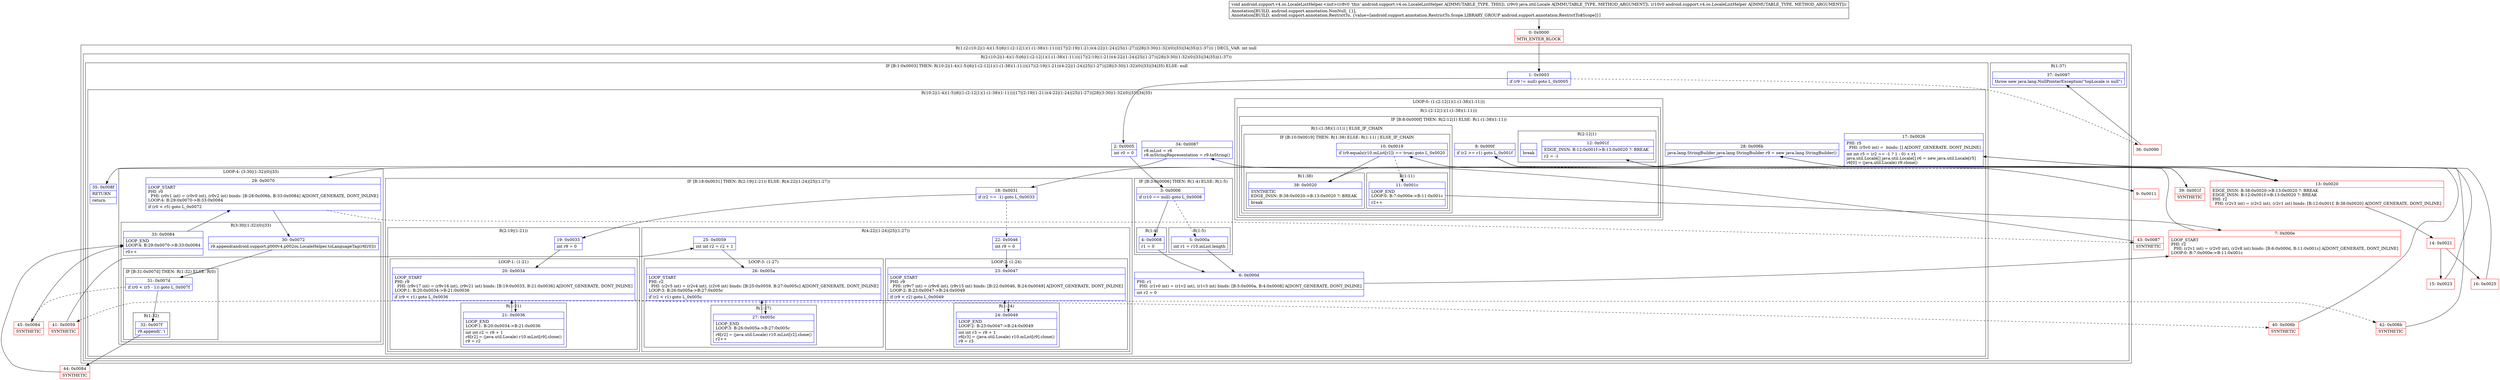 digraph "CFG forandroid.support.v4.os.LocaleListHelper.\<init\>(Ljava\/util\/Locale;Landroid\/support\/v4\/os\/LocaleListHelper;)V" {
subgraph cluster_Region_605170942 {
label = "R(1:(2:(10:2|(1:4)(1:5)|6|(1:(2:12|1)(1:(1:38)(1:11)))|17|(2:19|(1:21))(4:22|(1:24)|25|(1:27))|28|(3:30|(1:32)(0)|33)|34|35)|(1:37))) | DECL_VAR: int null\l";
node [shape=record,color=blue];
subgraph cluster_Region_1742351309 {
label = "R(2:(10:2|(1:4)(1:5)|6|(1:(2:12|1)(1:(1:38)(1:11)))|17|(2:19|(1:21))(4:22|(1:24)|25|(1:27))|28|(3:30|(1:32)(0)|33)|34|35)|(1:37))";
node [shape=record,color=blue];
subgraph cluster_IfRegion_316514238 {
label = "IF [B:1:0x0003] THEN: R(10:2|(1:4)(1:5)|6|(1:(2:12|1)(1:(1:38)(1:11)))|17|(2:19|(1:21))(4:22|(1:24)|25|(1:27))|28|(3:30|(1:32)(0)|33)|34|35) ELSE: null";
node [shape=record,color=blue];
Node_1 [shape=record,label="{1\:\ 0x0003|if (r9 != null) goto L_0x0005\l}"];
subgraph cluster_Region_1356959088 {
label = "R(10:2|(1:4)(1:5)|6|(1:(2:12|1)(1:(1:38)(1:11)))|17|(2:19|(1:21))(4:22|(1:24)|25|(1:27))|28|(3:30|(1:32)(0)|33)|34|35)";
node [shape=record,color=blue];
Node_2 [shape=record,label="{2\:\ 0x0005|int r0 = 0\l}"];
subgraph cluster_IfRegion_1892847631 {
label = "IF [B:3:0x0006] THEN: R(1:4) ELSE: R(1:5)";
node [shape=record,color=blue];
Node_3 [shape=record,label="{3\:\ 0x0006|if (r10 == null) goto L_0x0008\l}"];
subgraph cluster_Region_1610878713 {
label = "R(1:4)";
node [shape=record,color=blue];
Node_4 [shape=record,label="{4\:\ 0x0008|r1 = 0\l}"];
}
subgraph cluster_Region_1266869206 {
label = "R(1:5)";
node [shape=record,color=blue];
Node_5 [shape=record,label="{5\:\ 0x000a|int r1 = r10.mList.length\l}"];
}
}
Node_6 [shape=record,label="{6\:\ 0x000d|PHI: r1 \l  PHI: (r1v0 int) = (r1v2 int), (r1v3 int) binds: [B:5:0x000a, B:4:0x0008] A[DONT_GENERATE, DONT_INLINE]\l|int r2 = 0\l}"];
subgraph cluster_LoopRegion_1167206199 {
label = "LOOP:0: (1:(2:12|1)(1:(1:38)(1:11)))";
node [shape=record,color=blue];
subgraph cluster_Region_1939929099 {
label = "R(1:(2:12|1)(1:(1:38)(1:11)))";
node [shape=record,color=blue];
subgraph cluster_IfRegion_684431022 {
label = "IF [B:8:0x000f] THEN: R(2:12|1) ELSE: R(1:(1:38)(1:11))";
node [shape=record,color=blue];
Node_8 [shape=record,label="{8\:\ 0x000f|if (r2 \>= r1) goto L_0x001f\l}"];
subgraph cluster_Region_1079625486 {
label = "R(2:12|1)";
node [shape=record,color=blue];
Node_12 [shape=record,label="{12\:\ 0x001f|EDGE_INSN: B:12:0x001f\-\>B:13:0x0020 ?: BREAK  \l|r2 = \-1\l}"];
Node_InsnContainer_226408878 [shape=record,label="{|break\l}"];
}
subgraph cluster_Region_1766331110 {
label = "R(1:(1:38)(1:11)) | ELSE_IF_CHAIN\l";
node [shape=record,color=blue];
subgraph cluster_IfRegion_1761097352 {
label = "IF [B:10:0x0019] THEN: R(1:38) ELSE: R(1:11) | ELSE_IF_CHAIN\l";
node [shape=record,color=blue];
Node_10 [shape=record,label="{10\:\ 0x0019|if (r9.equals(r10.mList[r2]) == true) goto L_0x0020\l}"];
subgraph cluster_Region_1035418471 {
label = "R(1:38)";
node [shape=record,color=blue];
Node_38 [shape=record,label="{38\:\ 0x0020|SYNTHETIC\lEDGE_INSN: B:38:0x0020\-\>B:13:0x0020 ?: BREAK  \l|break\l}"];
}
subgraph cluster_Region_1946896298 {
label = "R(1:11)";
node [shape=record,color=blue];
Node_11 [shape=record,label="{11\:\ 0x001c|LOOP_END\lLOOP:0: B:7:0x000e\-\>B:11:0x001c\l|r2++\l}"];
}
}
}
}
}
}
Node_17 [shape=record,label="{17\:\ 0x0026|PHI: r5 \l  PHI: (r5v0 int) =  binds: [] A[DONT_GENERATE, DONT_INLINE]\l|int int r5 = (r2 == \-1 ? 1 : 0) + r1\ljava.util.Locale[] java.util.Locale[] r6 = new java.util.Locale[r5]\lr6[0] = (java.util.Locale) r9.clone()\l}"];
subgraph cluster_IfRegion_1721236782 {
label = "IF [B:18:0x0031] THEN: R(2:19|(1:21)) ELSE: R(4:22|(1:24)|25|(1:27))";
node [shape=record,color=blue];
Node_18 [shape=record,label="{18\:\ 0x0031|if (r2 == \-1) goto L_0x0033\l}"];
subgraph cluster_Region_170813178 {
label = "R(2:19|(1:21))";
node [shape=record,color=blue];
Node_19 [shape=record,label="{19\:\ 0x0033|int r9 = 0\l}"];
subgraph cluster_LoopRegion_314675670 {
label = "LOOP:1: (1:21)";
node [shape=record,color=blue];
Node_20 [shape=record,label="{20\:\ 0x0034|LOOP_START\lPHI: r9 \l  PHI: (r9v17 int) = (r9v16 int), (r9v21 int) binds: [B:19:0x0033, B:21:0x0036] A[DONT_GENERATE, DONT_INLINE]\lLOOP:1: B:20:0x0034\-\>B:21:0x0036\l|if (r9 \< r1) goto L_0x0036\l}"];
subgraph cluster_Region_1288150393 {
label = "R(1:21)";
node [shape=record,color=blue];
Node_21 [shape=record,label="{21\:\ 0x0036|LOOP_END\lLOOP:1: B:20:0x0034\-\>B:21:0x0036\l|int int r2 = r9 + 1\lr6[r2] = (java.util.Locale) r10.mList[r9].clone()\lr9 = r2\l}"];
}
}
}
subgraph cluster_Region_1015369992 {
label = "R(4:22|(1:24)|25|(1:27))";
node [shape=record,color=blue];
Node_22 [shape=record,label="{22\:\ 0x0046|int r9 = 0\l}"];
subgraph cluster_LoopRegion_1208991809 {
label = "LOOP:2: (1:24)";
node [shape=record,color=blue];
Node_23 [shape=record,label="{23\:\ 0x0047|LOOP_START\lPHI: r9 \l  PHI: (r9v7 int) = (r9v6 int), (r9v15 int) binds: [B:22:0x0046, B:24:0x0049] A[DONT_GENERATE, DONT_INLINE]\lLOOP:2: B:23:0x0047\-\>B:24:0x0049\l|if (r9 \< r2) goto L_0x0049\l}"];
subgraph cluster_Region_2063352168 {
label = "R(1:24)";
node [shape=record,color=blue];
Node_24 [shape=record,label="{24\:\ 0x0049|LOOP_END\lLOOP:2: B:23:0x0047\-\>B:24:0x0049\l|int int r3 = r9 + 1\lr6[r3] = (java.util.Locale) r10.mList[r9].clone()\lr9 = r3\l}"];
}
}
Node_25 [shape=record,label="{25\:\ 0x0059|int int r2 = r2 + 1\l}"];
subgraph cluster_LoopRegion_367033446 {
label = "LOOP:3: (1:27)";
node [shape=record,color=blue];
Node_26 [shape=record,label="{26\:\ 0x005a|LOOP_START\lPHI: r2 \l  PHI: (r2v5 int) = (r2v4 int), (r2v6 int) binds: [B:25:0x0059, B:27:0x005c] A[DONT_GENERATE, DONT_INLINE]\lLOOP:3: B:26:0x005a\-\>B:27:0x005c\l|if (r2 \< r1) goto L_0x005c\l}"];
subgraph cluster_Region_1818706478 {
label = "R(1:27)";
node [shape=record,color=blue];
Node_27 [shape=record,label="{27\:\ 0x005c|LOOP_END\lLOOP:3: B:26:0x005a\-\>B:27:0x005c\l|r6[r2] = (java.util.Locale) r10.mList[r2].clone()\lr2++\l}"];
}
}
}
}
Node_28 [shape=record,label="{28\:\ 0x006b|java.lang.StringBuilder java.lang.StringBuilder r9 = new java.lang.StringBuilder()\l}"];
subgraph cluster_LoopRegion_73791766 {
label = "LOOP:4: (3:30|(1:32)(0)|33)";
node [shape=record,color=blue];
Node_29 [shape=record,label="{29\:\ 0x0070|LOOP_START\lPHI: r0 \l  PHI: (r0v1 int) = (r0v0 int), (r0v2 int) binds: [B:28:0x006b, B:33:0x0084] A[DONT_GENERATE, DONT_INLINE]\lLOOP:4: B:29:0x0070\-\>B:33:0x0084\l|if (r0 \< r5) goto L_0x0072\l}"];
subgraph cluster_Region_2063286479 {
label = "R(3:30|(1:32)(0)|33)";
node [shape=record,color=blue];
Node_30 [shape=record,label="{30\:\ 0x0072|r9.append(android.support.p000v4.p002os.LocaleHelper.toLanguageTag(r6[r0]))\l}"];
subgraph cluster_IfRegion_399799889 {
label = "IF [B:31:0x007d] THEN: R(1:32) ELSE: R(0)";
node [shape=record,color=blue];
Node_31 [shape=record,label="{31\:\ 0x007d|if (r0 \< (r5 \- 1)) goto L_0x007f\l}"];
subgraph cluster_Region_2062680200 {
label = "R(1:32)";
node [shape=record,color=blue];
Node_32 [shape=record,label="{32\:\ 0x007f|r9.append(',')\l}"];
}
subgraph cluster_Region_1235479674 {
label = "R(0)";
node [shape=record,color=blue];
}
}
Node_33 [shape=record,label="{33\:\ 0x0084|LOOP_END\lLOOP:4: B:29:0x0070\-\>B:33:0x0084\l|r0++\l}"];
}
}
Node_34 [shape=record,label="{34\:\ 0x0087|r8.mList = r6\lr8.mStringRepresentation = r9.toString()\l}"];
Node_35 [shape=record,label="{35\:\ 0x008f|RETURN\l|return\l}"];
}
}
subgraph cluster_Region_828935977 {
label = "R(1:37)";
node [shape=record,color=blue];
Node_37 [shape=record,label="{37\:\ 0x0097|throw new java.lang.NullPointerException(\"topLocale is null\")\l}"];
}
}
}
Node_0 [shape=record,color=red,label="{0\:\ 0x0000|MTH_ENTER_BLOCK\l}"];
Node_7 [shape=record,color=red,label="{7\:\ 0x000e|LOOP_START\lPHI: r2 \l  PHI: (r2v1 int) = (r2v0 int), (r2v8 int) binds: [B:6:0x000d, B:11:0x001c] A[DONT_GENERATE, DONT_INLINE]\lLOOP:0: B:7:0x000e\-\>B:11:0x001c\l}"];
Node_9 [shape=record,color=red,label="{9\:\ 0x0011}"];
Node_13 [shape=record,color=red,label="{13\:\ 0x0020|EDGE_INSN: B:38:0x0020\-\>B:13:0x0020 ?: BREAK  \lEDGE_INSN: B:12:0x001f\-\>B:13:0x0020 ?: BREAK  \lPHI: r2 \l  PHI: (r2v3 int) = (r2v2 int), (r2v1 int) binds: [B:12:0x001f, B:38:0x0020] A[DONT_GENERATE, DONT_INLINE]\l}"];
Node_14 [shape=record,color=red,label="{14\:\ 0x0021}"];
Node_15 [shape=record,color=red,label="{15\:\ 0x0023}"];
Node_16 [shape=record,color=red,label="{16\:\ 0x0025}"];
Node_36 [shape=record,color=red,label="{36\:\ 0x0090}"];
Node_39 [shape=record,color=red,label="{39\:\ 0x001f|SYNTHETIC\l}"];
Node_40 [shape=record,color=red,label="{40\:\ 0x006b|SYNTHETIC\l}"];
Node_41 [shape=record,color=red,label="{41\:\ 0x0059|SYNTHETIC\l}"];
Node_42 [shape=record,color=red,label="{42\:\ 0x006b|SYNTHETIC\l}"];
Node_43 [shape=record,color=red,label="{43\:\ 0x0087|SYNTHETIC\l}"];
Node_44 [shape=record,color=red,label="{44\:\ 0x0084|SYNTHETIC\l}"];
Node_45 [shape=record,color=red,label="{45\:\ 0x0084|SYNTHETIC\l}"];
MethodNode[shape=record,label="{void android.support.v4.os.LocaleListHelper.\<init\>((r8v0 'this' android.support.v4.os.LocaleListHelper A[IMMUTABLE_TYPE, THIS]), (r9v0 java.util.Locale A[IMMUTABLE_TYPE, METHOD_ARGUMENT]), (r10v0 android.support.v4.os.LocaleListHelper A[IMMUTABLE_TYPE, METHOD_ARGUMENT]))  | Annotation[BUILD, android.support.annotation.NonNull, \{\}], \lAnnotation[BUILD, android.support.annotation.RestrictTo, \{value=[android.support.annotation.RestrictTo.Scope.LIBRARY_GROUP android.support.annotation.RestrictTo$Scope]\}]\l}"];
MethodNode -> Node_0;
Node_1 -> Node_2;
Node_1 -> Node_36[style=dashed];
Node_2 -> Node_3;
Node_3 -> Node_4;
Node_3 -> Node_5[style=dashed];
Node_4 -> Node_6;
Node_5 -> Node_6;
Node_6 -> Node_7;
Node_8 -> Node_9[style=dashed];
Node_8 -> Node_39;
Node_12 -> Node_13;
Node_10 -> Node_11[style=dashed];
Node_10 -> Node_38;
Node_38 -> Node_13;
Node_11 -> Node_7;
Node_17 -> Node_18;
Node_18 -> Node_19;
Node_18 -> Node_22[style=dashed];
Node_19 -> Node_20;
Node_20 -> Node_21;
Node_20 -> Node_40[style=dashed];
Node_21 -> Node_20;
Node_22 -> Node_23;
Node_23 -> Node_24;
Node_23 -> Node_41[style=dashed];
Node_24 -> Node_23;
Node_25 -> Node_26;
Node_26 -> Node_27;
Node_26 -> Node_42[style=dashed];
Node_27 -> Node_26;
Node_28 -> Node_29;
Node_29 -> Node_30;
Node_29 -> Node_43[style=dashed];
Node_30 -> Node_31;
Node_31 -> Node_32;
Node_31 -> Node_45[style=dashed];
Node_32 -> Node_44;
Node_33 -> Node_29;
Node_34 -> Node_35;
Node_0 -> Node_1;
Node_7 -> Node_8;
Node_9 -> Node_10;
Node_13 -> Node_14;
Node_14 -> Node_15;
Node_14 -> Node_16;
Node_15 -> Node_17;
Node_16 -> Node_17;
Node_36 -> Node_37;
Node_39 -> Node_12;
Node_40 -> Node_28;
Node_41 -> Node_25;
Node_42 -> Node_28;
Node_43 -> Node_34;
Node_44 -> Node_33;
Node_45 -> Node_33;
}

